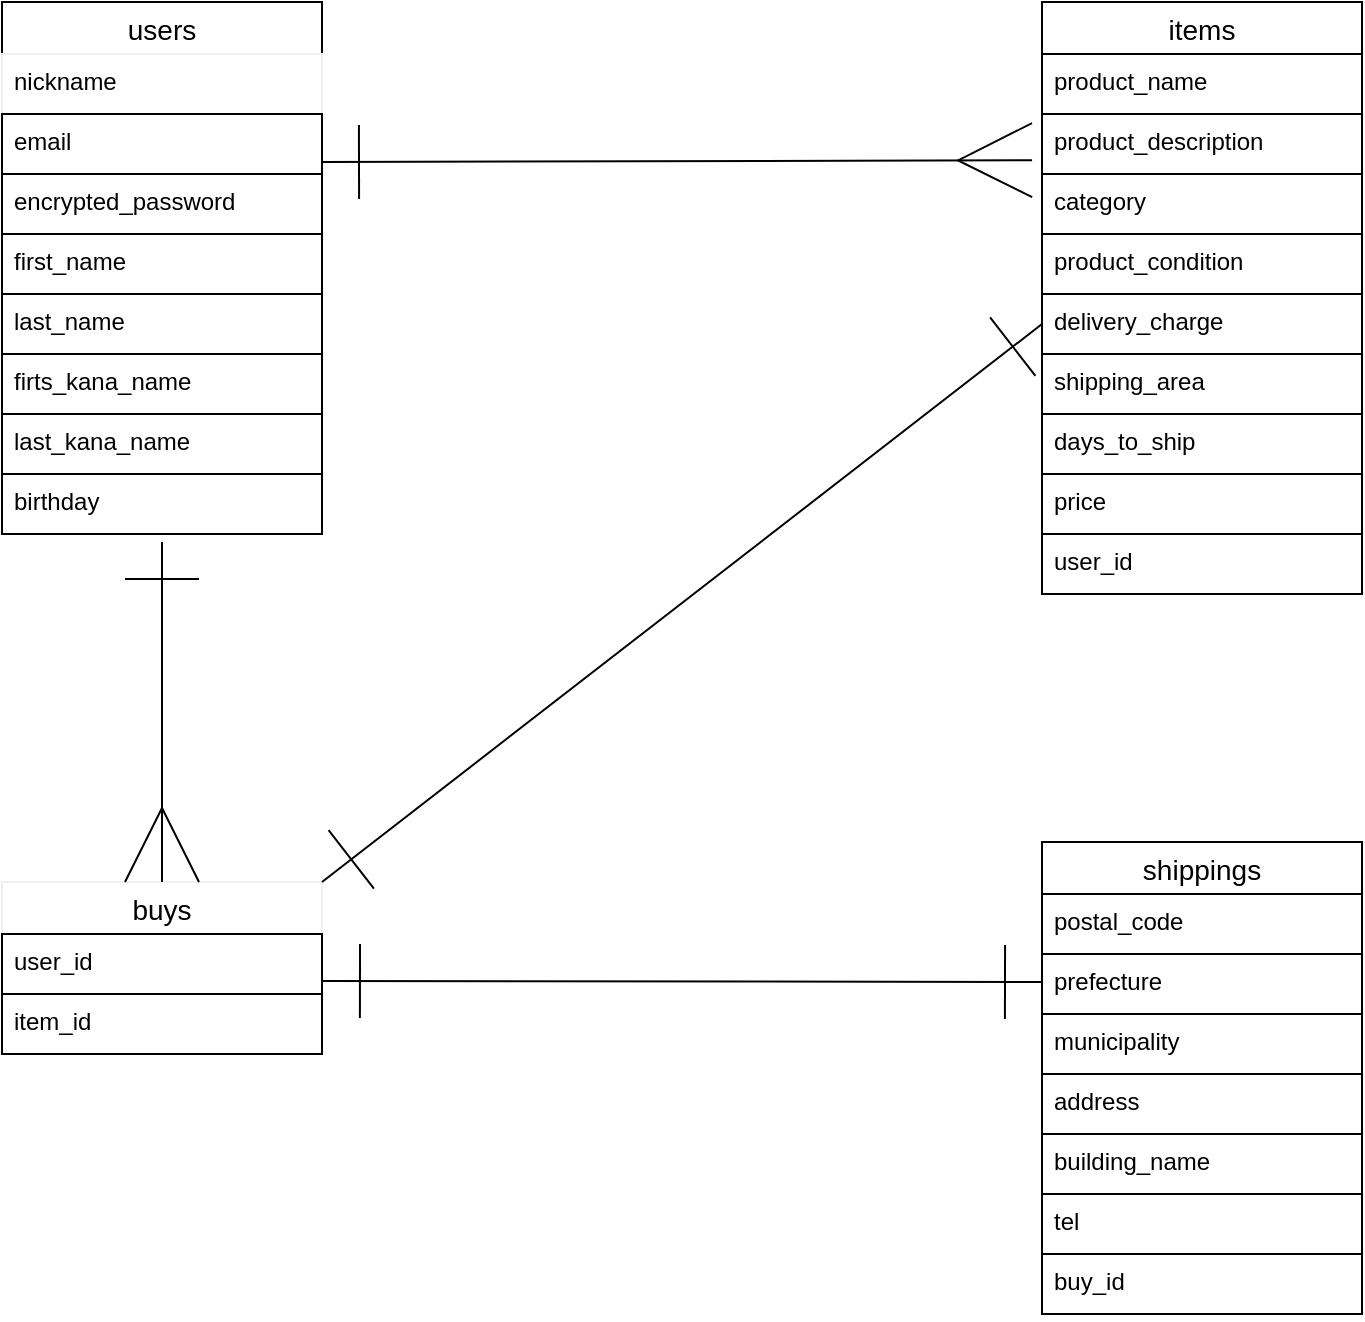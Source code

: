 <mxfile>
    <diagram id="vEkzEcwXlMfFYDXG0THY" name="ページ1">
        <mxGraphModel dx="716" dy="512" grid="1" gridSize="10" guides="1" tooltips="1" connect="1" arrows="1" fold="1" page="1" pageScale="1" pageWidth="827" pageHeight="1169" math="0" shadow="0">
            <root>
                <mxCell id="0"/>
                <mxCell id="1" parent="0"/>
                <mxCell id="48" value="users" style="swimlane;fontStyle=0;childLayout=stackLayout;horizontal=1;startSize=26;horizontalStack=0;resizeParent=1;resizeParentMax=0;resizeLast=0;collapsible=1;marginBottom=0;align=center;fontSize=14;fillColor=none;" vertex="1" parent="1">
                    <mxGeometry x="80" y="40" width="160" height="266" as="geometry"/>
                </mxCell>
                <mxCell id="49" value="nickname" style="text;strokeColor=#F0F0F0;fillColor=none;spacingLeft=4;spacingRight=4;overflow=hidden;rotatable=0;points=[[0,0.5],[1,0.5]];portConstraint=eastwest;fontSize=12;" vertex="1" parent="48">
                    <mxGeometry y="26" width="160" height="30" as="geometry"/>
                </mxCell>
                <mxCell id="50" value="email" style="text;strokeColor=default;fillColor=none;spacingLeft=4;spacingRight=4;overflow=hidden;rotatable=0;points=[[0,0.5],[1,0.5]];portConstraint=eastwest;fontSize=12;" vertex="1" parent="48">
                    <mxGeometry y="56" width="160" height="30" as="geometry"/>
                </mxCell>
                <mxCell id="51" value="encrypted_password" style="text;strokeColor=default;fillColor=none;spacingLeft=4;spacingRight=4;overflow=hidden;rotatable=0;points=[[0,0.5],[1,0.5]];portConstraint=eastwest;fontSize=12;" vertex="1" parent="48">
                    <mxGeometry y="86" width="160" height="30" as="geometry"/>
                </mxCell>
                <mxCell id="66" value="first_name " style="text;strokeColor=default;fillColor=none;spacingLeft=4;spacingRight=4;overflow=hidden;rotatable=0;points=[[0,0.5],[1,0.5]];portConstraint=eastwest;fontSize=12;" vertex="1" parent="48">
                    <mxGeometry y="116" width="160" height="30" as="geometry"/>
                </mxCell>
                <mxCell id="67" value="last_name" style="text;strokeColor=default;fillColor=none;spacingLeft=4;spacingRight=4;overflow=hidden;rotatable=0;points=[[0,0.5],[1,0.5]];portConstraint=eastwest;fontSize=12;" vertex="1" parent="48">
                    <mxGeometry y="146" width="160" height="30" as="geometry"/>
                </mxCell>
                <mxCell id="144" value="firts_kana_name" style="text;strokeColor=default;fillColor=none;spacingLeft=4;spacingRight=4;overflow=hidden;rotatable=0;points=[[0,0.5],[1,0.5]];portConstraint=eastwest;fontSize=12;" vertex="1" parent="48">
                    <mxGeometry y="176" width="160" height="30" as="geometry"/>
                </mxCell>
                <mxCell id="145" value="last_kana_name" style="text;strokeColor=default;fillColor=none;spacingLeft=4;spacingRight=4;overflow=hidden;rotatable=0;points=[[0,0.5],[1,0.5]];portConstraint=eastwest;fontSize=12;" vertex="1" parent="48">
                    <mxGeometry y="206" width="160" height="30" as="geometry"/>
                </mxCell>
                <mxCell id="150" value="birthday" style="text;strokeColor=default;fillColor=none;spacingLeft=4;spacingRight=4;overflow=hidden;rotatable=0;points=[[0,0.5],[1,0.5]];portConstraint=eastwest;fontSize=12;" vertex="1" parent="48">
                    <mxGeometry y="236" width="160" height="30" as="geometry"/>
                </mxCell>
                <mxCell id="110" value="items" style="swimlane;fontStyle=0;childLayout=stackLayout;horizontal=1;startSize=26;horizontalStack=0;resizeParent=1;resizeParentMax=0;resizeLast=0;collapsible=1;marginBottom=0;align=center;fontSize=14;strokeColor=default;fillColor=none;" vertex="1" parent="1">
                    <mxGeometry x="600" y="40" width="160" height="296" as="geometry"/>
                </mxCell>
                <mxCell id="112" value="product_name" style="text;strokeColor=default;fillColor=none;spacingLeft=4;spacingRight=4;overflow=hidden;rotatable=0;points=[[0,0.5],[1,0.5]];portConstraint=eastwest;fontSize=12;" vertex="1" parent="110">
                    <mxGeometry y="26" width="160" height="30" as="geometry"/>
                </mxCell>
                <mxCell id="113" value="product_description" style="text;strokeColor=none;fillColor=none;spacingLeft=4;spacingRight=4;overflow=hidden;rotatable=0;points=[[0,0.5],[1,0.5]];portConstraint=eastwest;fontSize=12;" vertex="1" parent="110">
                    <mxGeometry y="56" width="160" height="30" as="geometry"/>
                </mxCell>
                <mxCell id="117" value="category" style="text;strokeColor=default;fillColor=none;spacingLeft=4;spacingRight=4;overflow=hidden;rotatable=0;points=[[0,0.5],[1,0.5]];portConstraint=eastwest;fontSize=12;" vertex="1" parent="110">
                    <mxGeometry y="86" width="160" height="30" as="geometry"/>
                </mxCell>
                <mxCell id="116" value="product_condition" style="text;strokeColor=default;fillColor=none;spacingLeft=4;spacingRight=4;overflow=hidden;rotatable=0;points=[[0,0.5],[1,0.5]];portConstraint=eastwest;fontSize=12;" vertex="1" parent="110">
                    <mxGeometry y="116" width="160" height="30" as="geometry"/>
                </mxCell>
                <mxCell id="115" value="delivery_charge" style="text;strokeColor=default;fillColor=none;spacingLeft=4;spacingRight=4;overflow=hidden;rotatable=0;points=[[0,0.5],[1,0.5]];portConstraint=eastwest;fontSize=12;" vertex="1" parent="110">
                    <mxGeometry y="146" width="160" height="30" as="geometry"/>
                </mxCell>
                <mxCell id="114" value="shipping_area" style="text;strokeColor=default;fillColor=none;spacingLeft=4;spacingRight=4;overflow=hidden;rotatable=0;points=[[0,0.5],[1,0.5]];portConstraint=eastwest;fontSize=12;" vertex="1" parent="110">
                    <mxGeometry y="176" width="160" height="30" as="geometry"/>
                </mxCell>
                <mxCell id="122" value="days_to_ship" style="text;strokeColor=default;fillColor=none;spacingLeft=4;spacingRight=4;overflow=hidden;rotatable=0;points=[[0,0.5],[1,0.5]];portConstraint=eastwest;fontSize=12;" vertex="1" parent="110">
                    <mxGeometry y="206" width="160" height="30" as="geometry"/>
                </mxCell>
                <mxCell id="123" value="price" style="text;strokeColor=default;fillColor=none;spacingLeft=4;spacingRight=4;overflow=hidden;rotatable=0;points=[[0,0.5],[1,0.5]];portConstraint=eastwest;fontSize=12;" vertex="1" parent="110">
                    <mxGeometry y="236" width="160" height="30" as="geometry"/>
                </mxCell>
                <mxCell id="132" value="user_id" style="text;strokeColor=default;fillColor=none;spacingLeft=4;spacingRight=4;overflow=hidden;rotatable=0;points=[[0,0.5],[1,0.5]];portConstraint=eastwest;fontSize=12;" vertex="1" parent="110">
                    <mxGeometry y="266" width="160" height="30" as="geometry"/>
                </mxCell>
                <mxCell id="125" value="buys" style="swimlane;fontStyle=0;childLayout=stackLayout;horizontal=1;startSize=26;horizontalStack=0;resizeParent=1;resizeParentMax=0;resizeLast=0;collapsible=1;marginBottom=0;align=center;fontSize=14;strokeColor=#F0F0F0;fillColor=none;" vertex="1" parent="1">
                    <mxGeometry x="80" y="480" width="160" height="86" as="geometry"/>
                </mxCell>
                <mxCell id="126" value="user_id" style="text;strokeColor=default;fillColor=none;spacingLeft=4;spacingRight=4;overflow=hidden;rotatable=0;points=[[0,0.5],[1,0.5]];portConstraint=eastwest;fontSize=12;" vertex="1" parent="125">
                    <mxGeometry y="26" width="160" height="30" as="geometry"/>
                </mxCell>
                <mxCell id="127" value="item_id" style="text;strokeColor=default;fillColor=none;spacingLeft=4;spacingRight=4;overflow=hidden;rotatable=0;points=[[0,0.5],[1,0.5]];portConstraint=eastwest;fontSize=12;" vertex="1" parent="125">
                    <mxGeometry y="56" width="160" height="30" as="geometry"/>
                </mxCell>
                <mxCell id="141" value="" style="endArrow=ERmany;html=1;rounded=0;endFill=0;strokeWidth=1;endSize=35;entryX=-0.031;entryY=0.77;entryDx=0;entryDy=0;entryPerimeter=0;startArrow=ERone;startFill=0;startSize=35;" edge="1" parent="1" target="113">
                    <mxGeometry relative="1" as="geometry">
                        <mxPoint x="240" y="120" as="sourcePoint"/>
                        <mxPoint x="560" y="120" as="targetPoint"/>
                        <Array as="points"/>
                    </mxGeometry>
                </mxCell>
                <mxCell id="143" value="" style="endArrow=ERmany;html=1;rounded=0;startSize=35;endSize=35;sourcePerimeterSpacing=0;targetPerimeterSpacing=0;strokeWidth=1;jumpSize=6;endFill=0;startArrow=ERone;startFill=0;" edge="1" parent="1">
                    <mxGeometry relative="1" as="geometry">
                        <mxPoint x="160" y="310" as="sourcePoint"/>
                        <mxPoint x="160" y="480" as="targetPoint"/>
                        <Array as="points">
                            <mxPoint x="160" y="400"/>
                        </Array>
                    </mxGeometry>
                </mxCell>
                <mxCell id="146" value="shippings" style="swimlane;fontStyle=0;childLayout=stackLayout;horizontal=1;startSize=26;horizontalStack=0;resizeParent=1;resizeParentMax=0;resizeLast=0;collapsible=1;marginBottom=0;align=center;fontSize=14;strokeColor=default;fillColor=none;" vertex="1" parent="1">
                    <mxGeometry x="600" y="460" width="160" height="236" as="geometry"/>
                </mxCell>
                <mxCell id="147" value="postal_code" style="text;strokeColor=default;fillColor=none;spacingLeft=4;spacingRight=4;overflow=hidden;rotatable=0;points=[[0,0.5],[1,0.5]];portConstraint=eastwest;fontSize=12;" vertex="1" parent="146">
                    <mxGeometry y="26" width="160" height="30" as="geometry"/>
                </mxCell>
                <mxCell id="148" value="prefecture" style="text;strokeColor=default;fillColor=none;spacingLeft=4;spacingRight=4;overflow=hidden;rotatable=0;points=[[0,0.5],[1,0.5]];portConstraint=eastwest;fontSize=12;" vertex="1" parent="146">
                    <mxGeometry y="56" width="160" height="30" as="geometry"/>
                </mxCell>
                <mxCell id="149" value="municipality" style="text;strokeColor=default;fillColor=none;spacingLeft=4;spacingRight=4;overflow=hidden;rotatable=0;points=[[0,0.5],[1,0.5]];portConstraint=eastwest;fontSize=12;" vertex="1" parent="146">
                    <mxGeometry y="86" width="160" height="30" as="geometry"/>
                </mxCell>
                <mxCell id="151" value="address" style="text;strokeColor=default;fillColor=none;spacingLeft=4;spacingRight=4;overflow=hidden;rotatable=0;points=[[0,0.5],[1,0.5]];portConstraint=eastwest;fontSize=12;" vertex="1" parent="146">
                    <mxGeometry y="116" width="160" height="30" as="geometry"/>
                </mxCell>
                <mxCell id="152" value="building_name" style="text;strokeColor=default;fillColor=none;spacingLeft=4;spacingRight=4;overflow=hidden;rotatable=0;points=[[0,0.5],[1,0.5]];portConstraint=eastwest;fontSize=12;" vertex="1" parent="146">
                    <mxGeometry y="146" width="160" height="30" as="geometry"/>
                </mxCell>
                <mxCell id="153" value="tel" style="text;strokeColor=default;fillColor=none;spacingLeft=4;spacingRight=4;overflow=hidden;rotatable=0;points=[[0,0.5],[1,0.5]];portConstraint=eastwest;fontSize=12;" vertex="1" parent="146">
                    <mxGeometry y="176" width="160" height="30" as="geometry"/>
                </mxCell>
                <mxCell id="162" value="buy_id" style="text;strokeColor=default;fillColor=none;spacingLeft=4;spacingRight=4;overflow=hidden;rotatable=0;points=[[0,0.5],[1,0.5]];portConstraint=eastwest;fontSize=12;" vertex="1" parent="146">
                    <mxGeometry y="206" width="160" height="30" as="geometry"/>
                </mxCell>
                <mxCell id="154" value="" style="endArrow=ERone;html=1;rounded=0;endSize=35;strokeWidth=1;endFill=0;startSize=35;jumpSize=6;targetPerimeterSpacing=0;sourcePerimeterSpacing=0;startArrow=ERone;startFill=0;entryX=1.003;entryY=0.782;entryDx=0;entryDy=0;entryPerimeter=0;" edge="1" parent="1" target="126">
                    <mxGeometry relative="1" as="geometry">
                        <mxPoint x="600" y="530" as="sourcePoint"/>
                        <mxPoint x="260" y="530" as="targetPoint"/>
                        <Array as="points"/>
                    </mxGeometry>
                </mxCell>
                <mxCell id="155" value="" style="endArrow=ERone;html=1;rounded=0;endFill=0;strokeWidth=1;endSize=35;entryX=1;entryY=0;entryDx=0;entryDy=0;startArrow=ERone;startFill=0;startSize=35;exitX=0;exitY=0.5;exitDx=0;exitDy=0;" edge="1" parent="1" source="115" target="125">
                    <mxGeometry relative="1" as="geometry">
                        <mxPoint x="510" y="200" as="sourcePoint"/>
                        <mxPoint x="580" y="300.0" as="targetPoint"/>
                        <Array as="points"/>
                    </mxGeometry>
                </mxCell>
            </root>
        </mxGraphModel>
    </diagram>
</mxfile>